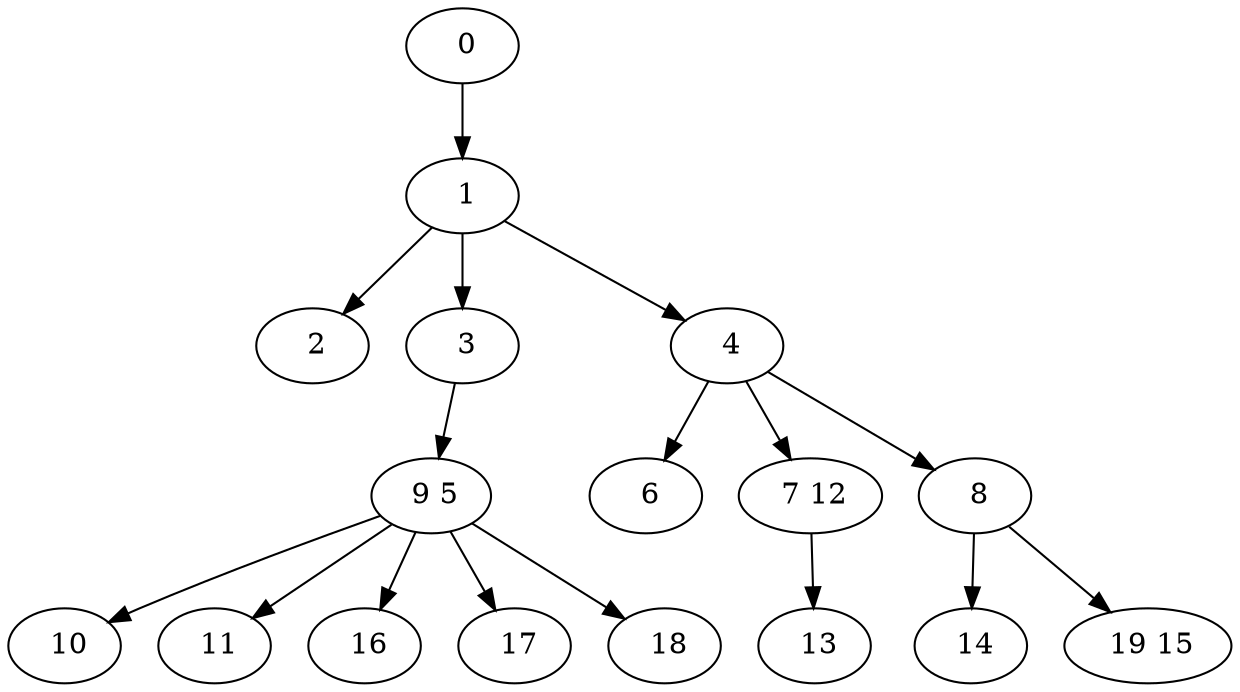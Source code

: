 digraph mytree {
" 0" -> " 1";
" 1" -> " 2";
" 1" -> " 3";
" 1" -> " 4";
" 2";
" 3" -> " 9 5";
" 4" -> " 6";
" 4" -> " 7 12";
" 4" -> " 8";
" 9 5" -> " 10";
" 9 5" -> " 11";
" 9 5" -> " 16";
" 9 5" -> " 17";
" 9 5" -> " 18";
" 6";
" 7 12" -> " 13";
" 8" -> " 14";
" 8" -> " 19 15";
" 13";
" 14";
" 19 15";
" 10";
" 11";
" 16";
" 17";
" 18";
}
